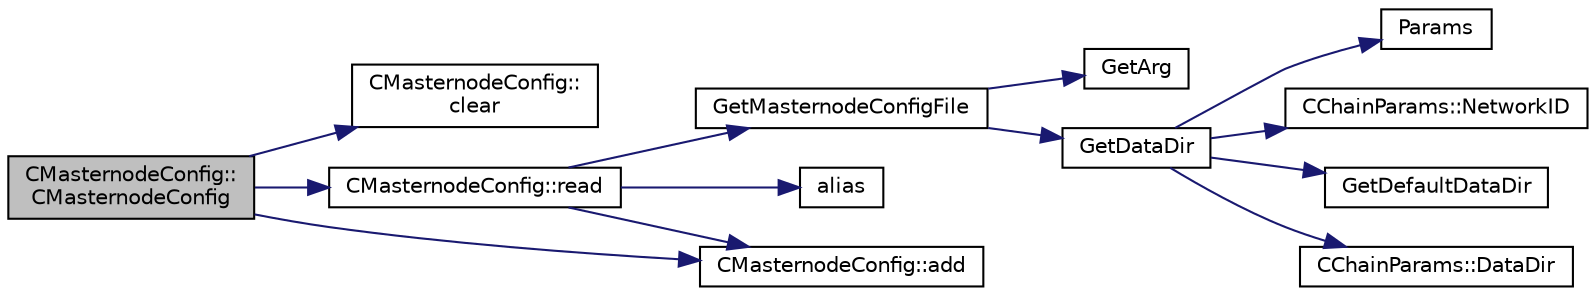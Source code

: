 digraph "CMasternodeConfig::CMasternodeConfig"
{
  edge [fontname="Helvetica",fontsize="10",labelfontname="Helvetica",labelfontsize="10"];
  node [fontname="Helvetica",fontsize="10",shape=record];
  rankdir="LR";
  Node0 [label="CMasternodeConfig::\lCMasternodeConfig",height=0.2,width=0.4,color="black", fillcolor="grey75", style="filled", fontcolor="black"];
  Node0 -> Node1 [color="midnightblue",fontsize="10",style="solid",fontname="Helvetica"];
  Node1 [label="CMasternodeConfig::\lclear",height=0.2,width=0.4,color="black", fillcolor="white", style="filled",URL="$d9/d46/class_c_masternode_config.html#af6dab86b7e6b5bf0df9392fc7daedc3f"];
  Node0 -> Node2 [color="midnightblue",fontsize="10",style="solid",fontname="Helvetica"];
  Node2 [label="CMasternodeConfig::read",height=0.2,width=0.4,color="black", fillcolor="white", style="filled",URL="$d9/d46/class_c_masternode_config.html#a82185f7e744867ed213d2b25df61dfe4"];
  Node2 -> Node3 [color="midnightblue",fontsize="10",style="solid",fontname="Helvetica"];
  Node3 [label="GetMasternodeConfigFile",height=0.2,width=0.4,color="black", fillcolor="white", style="filled",URL="$df/d2d/util_8cpp.html#ae5f844c4e12d08214929430505218e74"];
  Node3 -> Node4 [color="midnightblue",fontsize="10",style="solid",fontname="Helvetica"];
  Node4 [label="GetArg",height=0.2,width=0.4,color="black", fillcolor="white", style="filled",URL="$df/d2d/util_8cpp.html#a24f685720bf40370e5bd2a192ad50cd8",tooltip="Return string argument or default value. "];
  Node3 -> Node5 [color="midnightblue",fontsize="10",style="solid",fontname="Helvetica"];
  Node5 [label="GetDataDir",height=0.2,width=0.4,color="black", fillcolor="white", style="filled",URL="$df/d2d/util_8cpp.html#ab83866a054745d4b30a3948a1b44beba"];
  Node5 -> Node6 [color="midnightblue",fontsize="10",style="solid",fontname="Helvetica"];
  Node6 [label="Params",height=0.2,width=0.4,color="black", fillcolor="white", style="filled",URL="$df/dbf/chainparams_8cpp.html#ace5c5b706d71a324a417dd2db394fd4a",tooltip="Return the currently selected parameters. "];
  Node5 -> Node7 [color="midnightblue",fontsize="10",style="solid",fontname="Helvetica"];
  Node7 [label="CChainParams::NetworkID",height=0.2,width=0.4,color="black", fillcolor="white", style="filled",URL="$d1/d4f/class_c_chain_params.html#a90dc493ec0c0325c98c3ac06eb99862b"];
  Node5 -> Node8 [color="midnightblue",fontsize="10",style="solid",fontname="Helvetica"];
  Node8 [label="GetDefaultDataDir",height=0.2,width=0.4,color="black", fillcolor="white", style="filled",URL="$df/d2d/util_8cpp.html#ab272995de020a3bcbf743be630e485c6"];
  Node5 -> Node9 [color="midnightblue",fontsize="10",style="solid",fontname="Helvetica"];
  Node9 [label="CChainParams::DataDir",height=0.2,width=0.4,color="black", fillcolor="white", style="filled",URL="$d1/d4f/class_c_chain_params.html#a959488b5d8e6fe62857940b831d73a78"];
  Node2 -> Node10 [color="midnightblue",fontsize="10",style="solid",fontname="Helvetica"];
  Node10 [label="alias",height=0.2,width=0.4,color="black", fillcolor="white", style="filled",URL="$d5/d9f/glibc__compat_8cpp.html#aeb0c9f8029e0f7d5ed735bce73b3704b"];
  Node2 -> Node11 [color="midnightblue",fontsize="10",style="solid",fontname="Helvetica"];
  Node11 [label="CMasternodeConfig::add",height=0.2,width=0.4,color="black", fillcolor="white", style="filled",URL="$d9/d46/class_c_masternode_config.html#a578068fd91293257e3f302c002c6ba43"];
  Node0 -> Node11 [color="midnightblue",fontsize="10",style="solid",fontname="Helvetica"];
}
